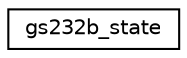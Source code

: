 digraph "Graphical Class Hierarchy"
{
 // INTERACTIVE_SVG=YES
  edge [fontname="Helvetica",fontsize="10",labelfontname="Helvetica",labelfontsize="10"];
  node [fontname="Helvetica",fontsize="10",shape=record];
  rankdir="LR";
  Node0 [label="gs232b_state",height=0.2,width=0.4,color="black", fillcolor="white", style="filled",URL="$structgs232b__state.html",tooltip="GS-232B state. "];
}
